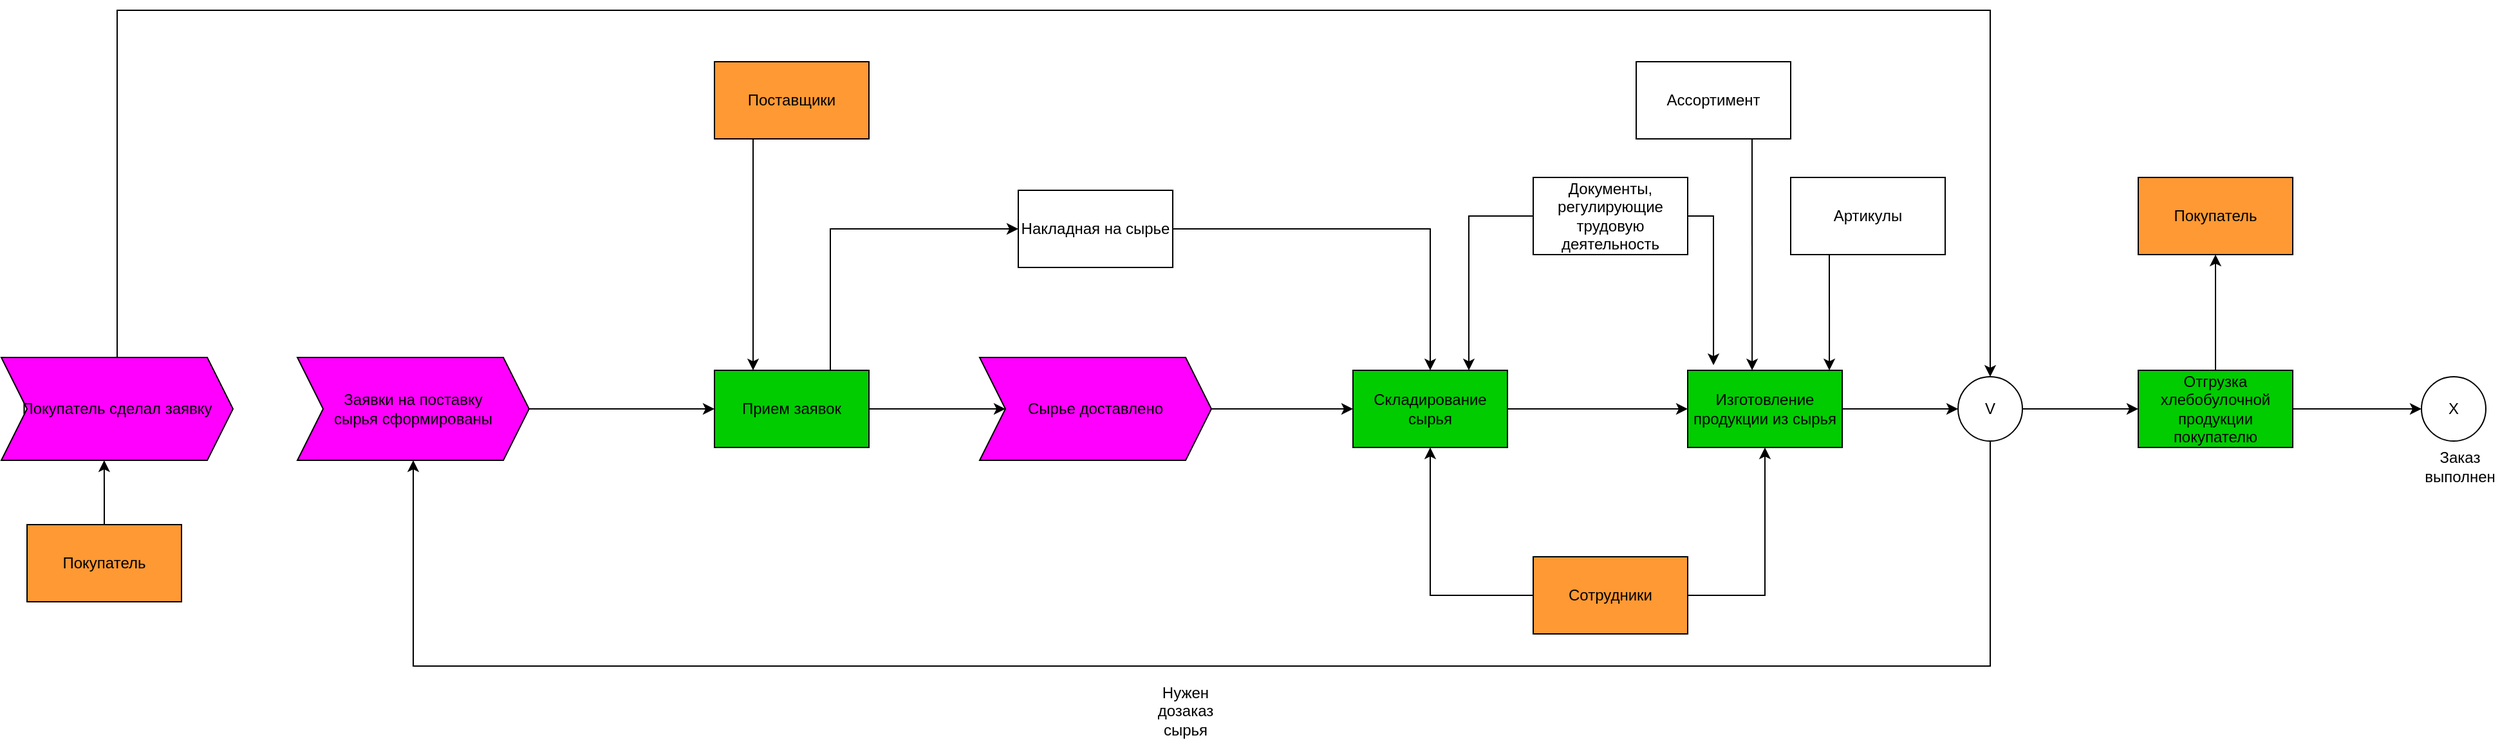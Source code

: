 <mxfile version="18.1.1" type="device"><diagram id="QZHD-PezPt38cUj__epa" name="EPC"><mxGraphModel dx="2639" dy="2204" grid="1" gridSize="10" guides="1" tooltips="1" connect="1" arrows="1" fold="1" page="1" pageScale="1" pageWidth="827" pageHeight="1169" math="0" shadow="0"><root><mxCell id="0"/><mxCell id="1" parent="0"/><mxCell id="Ni9cF-5x-ASoXgRLSQDU-1" style="edgeStyle=orthogonalEdgeStyle;rounded=0;orthogonalLoop=1;jettySize=auto;html=1;entryX=0;entryY=0.5;entryDx=0;entryDy=0;" parent="1" source="Ni9cF-5x-ASoXgRLSQDU-2" target="Ni9cF-5x-ASoXgRLSQDU-4" edge="1"><mxGeometry relative="1" as="geometry"><mxPoint x="300" y="200" as="targetPoint"/></mxGeometry></mxCell><mxCell id="Ni9cF-5x-ASoXgRLSQDU-2" value="Заявки на поставку&lt;br&gt;сырья&amp;nbsp;сформированы" style="shape=step;perimeter=stepPerimeter;whiteSpace=wrap;html=1;fixedSize=1;fillColor=#FF00FF;" parent="1" vertex="1"><mxGeometry x="30" y="170" width="180" height="80" as="geometry"/></mxCell><mxCell id="Ni9cF-5x-ASoXgRLSQDU-15" value="" style="edgeStyle=orthogonalEdgeStyle;rounded=0;orthogonalLoop=1;jettySize=auto;html=1;entryX=0;entryY=0.5;entryDx=0;entryDy=0;" parent="1" source="Ni9cF-5x-ASoXgRLSQDU-4" target="Ni9cF-5x-ASoXgRLSQDU-16" edge="1"><mxGeometry relative="1" as="geometry"><mxPoint x="554" y="210" as="targetPoint"/></mxGeometry></mxCell><mxCell id="kdt4EzzlBTVJT8NsY9yF-2" style="edgeStyle=orthogonalEdgeStyle;rounded=0;orthogonalLoop=1;jettySize=auto;html=1;exitX=0.75;exitY=0;exitDx=0;exitDy=0;entryX=0;entryY=0.5;entryDx=0;entryDy=0;" edge="1" parent="1" source="Ni9cF-5x-ASoXgRLSQDU-4" target="kdt4EzzlBTVJT8NsY9yF-1"><mxGeometry relative="1" as="geometry"/></mxCell><mxCell id="Ni9cF-5x-ASoXgRLSQDU-4" value="Прием заявок" style="rounded=0;whiteSpace=wrap;html=1;fillColor=#00CC00;" parent="1" vertex="1"><mxGeometry x="354" y="180" width="120" height="60" as="geometry"/></mxCell><mxCell id="kdt4EzzlBTVJT8NsY9yF-4" style="edgeStyle=orthogonalEdgeStyle;rounded=0;orthogonalLoop=1;jettySize=auto;html=1;exitX=0.25;exitY=1;exitDx=0;exitDy=0;entryX=0.25;entryY=0;entryDx=0;entryDy=0;" edge="1" parent="1" source="Ni9cF-5x-ASoXgRLSQDU-7" target="Ni9cF-5x-ASoXgRLSQDU-4"><mxGeometry relative="1" as="geometry"/></mxCell><mxCell id="Ni9cF-5x-ASoXgRLSQDU-7" value="Поставщики" style="rounded=0;whiteSpace=wrap;html=1;fillColor=#FF9933;" parent="1" vertex="1"><mxGeometry x="354" y="-60" width="120" height="60" as="geometry"/></mxCell><mxCell id="Ni9cF-5x-ASoXgRLSQDU-18" style="edgeStyle=orthogonalEdgeStyle;rounded=0;orthogonalLoop=1;jettySize=auto;html=1;entryX=0;entryY=0.5;entryDx=0;entryDy=0;" parent="1" source="Ni9cF-5x-ASoXgRLSQDU-16" target="Ni9cF-5x-ASoXgRLSQDU-17" edge="1"><mxGeometry relative="1" as="geometry"/></mxCell><mxCell id="Ni9cF-5x-ASoXgRLSQDU-16" value="Сырье&amp;nbsp;доставлено" style="shape=step;perimeter=stepPerimeter;whiteSpace=wrap;html=1;fixedSize=1;fillColor=#FF00FF;" parent="1" vertex="1"><mxGeometry x="560" y="170" width="180" height="80" as="geometry"/></mxCell><mxCell id="Ni9cF-5x-ASoXgRLSQDU-22" style="edgeStyle=orthogonalEdgeStyle;rounded=0;orthogonalLoop=1;jettySize=auto;html=1;entryX=0;entryY=0.5;entryDx=0;entryDy=0;" parent="1" source="Ni9cF-5x-ASoXgRLSQDU-17" edge="1"><mxGeometry relative="1" as="geometry"><mxPoint x="1110" y="210" as="targetPoint"/></mxGeometry></mxCell><mxCell id="Ni9cF-5x-ASoXgRLSQDU-17" value="Складирование сырья" style="rounded=0;whiteSpace=wrap;html=1;fillColor=#00CC00;" parent="1" vertex="1"><mxGeometry x="850" y="180" width="120" height="60" as="geometry"/></mxCell><mxCell id="kdt4EzzlBTVJT8NsY9yF-16" style="edgeStyle=orthogonalEdgeStyle;rounded=0;orthogonalLoop=1;jettySize=auto;html=1;exitX=1;exitY=0.5;exitDx=0;exitDy=0;entryX=0;entryY=0.5;entryDx=0;entryDy=0;" edge="1" parent="1" source="Ni9cF-5x-ASoXgRLSQDU-23" target="kdt4EzzlBTVJT8NsY9yF-15"><mxGeometry relative="1" as="geometry"/></mxCell><mxCell id="Ni9cF-5x-ASoXgRLSQDU-23" value="Изготовление продукции из сырья" style="rounded=0;whiteSpace=wrap;html=1;fillColor=#00CC00;" parent="1" vertex="1"><mxGeometry x="1110" y="180" width="120" height="60" as="geometry"/></mxCell><mxCell id="kdt4EzzlBTVJT8NsY9yF-23" style="edgeStyle=orthogonalEdgeStyle;rounded=0;orthogonalLoop=1;jettySize=auto;html=1;exitX=1;exitY=0.5;exitDx=0;exitDy=0;entryX=0;entryY=0.5;entryDx=0;entryDy=0;" edge="1" parent="1" source="Ni9cF-5x-ASoXgRLSQDU-29" target="kdt4EzzlBTVJT8NsY9yF-21"><mxGeometry relative="1" as="geometry"/></mxCell><mxCell id="kdt4EzzlBTVJT8NsY9yF-26" style="edgeStyle=orthogonalEdgeStyle;rounded=0;orthogonalLoop=1;jettySize=auto;html=1;exitX=0.5;exitY=0;exitDx=0;exitDy=0;" edge="1" parent="1" source="Ni9cF-5x-ASoXgRLSQDU-29" target="kdt4EzzlBTVJT8NsY9yF-25"><mxGeometry relative="1" as="geometry"/></mxCell><mxCell id="Ni9cF-5x-ASoXgRLSQDU-29" value="Отгрузка хлебобулочной продукции покупателю" style="rounded=0;whiteSpace=wrap;html=1;fillColor=#00CC00;" parent="1" vertex="1"><mxGeometry x="1460" y="180" width="120" height="60" as="geometry"/></mxCell><mxCell id="kdt4EzzlBTVJT8NsY9yF-3" style="edgeStyle=orthogonalEdgeStyle;rounded=0;orthogonalLoop=1;jettySize=auto;html=1;exitX=1;exitY=0.5;exitDx=0;exitDy=0;" edge="1" parent="1" source="kdt4EzzlBTVJT8NsY9yF-1" target="Ni9cF-5x-ASoXgRLSQDU-17"><mxGeometry relative="1" as="geometry"/></mxCell><mxCell id="kdt4EzzlBTVJT8NsY9yF-1" value="Накладная на сырье" style="rounded=0;whiteSpace=wrap;html=1;" vertex="1" parent="1"><mxGeometry x="590" y="40" width="120" height="60" as="geometry"/></mxCell><mxCell id="kdt4EzzlBTVJT8NsY9yF-6" style="edgeStyle=orthogonalEdgeStyle;rounded=0;orthogonalLoop=1;jettySize=auto;html=1;exitX=0;exitY=0.5;exitDx=0;exitDy=0;entryX=0.5;entryY=1;entryDx=0;entryDy=0;" edge="1" parent="1" source="kdt4EzzlBTVJT8NsY9yF-5" target="Ni9cF-5x-ASoXgRLSQDU-17"><mxGeometry relative="1" as="geometry"><mxPoint x="910" y="250" as="targetPoint"/></mxGeometry></mxCell><mxCell id="kdt4EzzlBTVJT8NsY9yF-7" style="edgeStyle=orthogonalEdgeStyle;rounded=0;orthogonalLoop=1;jettySize=auto;html=1;exitX=1;exitY=0.5;exitDx=0;exitDy=0;" edge="1" parent="1" source="kdt4EzzlBTVJT8NsY9yF-5" target="Ni9cF-5x-ASoXgRLSQDU-23"><mxGeometry relative="1" as="geometry"/></mxCell><mxCell id="kdt4EzzlBTVJT8NsY9yF-5" value="Сотрудники" style="rounded=0;whiteSpace=wrap;html=1;fillColor=#FF9933;" vertex="1" parent="1"><mxGeometry x="990" y="325" width="120" height="60" as="geometry"/></mxCell><mxCell id="kdt4EzzlBTVJT8NsY9yF-14" style="edgeStyle=orthogonalEdgeStyle;rounded=0;orthogonalLoop=1;jettySize=auto;html=1;exitX=0.25;exitY=1;exitDx=0;exitDy=0;entryX=0.917;entryY=0;entryDx=0;entryDy=0;entryPerimeter=0;" edge="1" parent="1" source="kdt4EzzlBTVJT8NsY9yF-8" target="Ni9cF-5x-ASoXgRLSQDU-23"><mxGeometry relative="1" as="geometry"/></mxCell><mxCell id="kdt4EzzlBTVJT8NsY9yF-8" value="Артикулы" style="rounded=0;whiteSpace=wrap;html=1;" vertex="1" parent="1"><mxGeometry x="1190" y="30" width="120" height="60" as="geometry"/></mxCell><mxCell id="kdt4EzzlBTVJT8NsY9yF-13" style="edgeStyle=orthogonalEdgeStyle;rounded=0;orthogonalLoop=1;jettySize=auto;html=1;exitX=0.75;exitY=1;exitDx=0;exitDy=0;entryX=0.417;entryY=0;entryDx=0;entryDy=0;entryPerimeter=0;" edge="1" parent="1" source="kdt4EzzlBTVJT8NsY9yF-9" target="Ni9cF-5x-ASoXgRLSQDU-23"><mxGeometry relative="1" as="geometry"/></mxCell><mxCell id="kdt4EzzlBTVJT8NsY9yF-9" value="&lt;div&gt;Ассортимент&lt;/div&gt;" style="rounded=0;whiteSpace=wrap;html=1;" vertex="1" parent="1"><mxGeometry x="1070" y="-60" width="120" height="60" as="geometry"/></mxCell><mxCell id="kdt4EzzlBTVJT8NsY9yF-11" style="edgeStyle=orthogonalEdgeStyle;rounded=0;orthogonalLoop=1;jettySize=auto;html=1;exitX=0;exitY=0.5;exitDx=0;exitDy=0;entryX=0.75;entryY=0;entryDx=0;entryDy=0;" edge="1" parent="1" source="kdt4EzzlBTVJT8NsY9yF-10" target="Ni9cF-5x-ASoXgRLSQDU-17"><mxGeometry relative="1" as="geometry"/></mxCell><mxCell id="kdt4EzzlBTVJT8NsY9yF-12" style="edgeStyle=orthogonalEdgeStyle;rounded=0;orthogonalLoop=1;jettySize=auto;html=1;exitX=1;exitY=0.5;exitDx=0;exitDy=0;entryX=0.167;entryY=-0.067;entryDx=0;entryDy=0;entryPerimeter=0;" edge="1" parent="1" source="kdt4EzzlBTVJT8NsY9yF-10" target="Ni9cF-5x-ASoXgRLSQDU-23"><mxGeometry relative="1" as="geometry"/></mxCell><mxCell id="kdt4EzzlBTVJT8NsY9yF-10" value="Документы, регулирующие трудовую деятельность" style="rounded=0;whiteSpace=wrap;html=1;" vertex="1" parent="1"><mxGeometry x="990" y="30" width="120" height="60" as="geometry"/></mxCell><mxCell id="kdt4EzzlBTVJT8NsY9yF-17" style="edgeStyle=orthogonalEdgeStyle;rounded=0;orthogonalLoop=1;jettySize=auto;html=1;exitX=0.5;exitY=1;exitDx=0;exitDy=0;entryX=0.5;entryY=1;entryDx=0;entryDy=0;" edge="1" parent="1" source="kdt4EzzlBTVJT8NsY9yF-15" target="Ni9cF-5x-ASoXgRLSQDU-2"><mxGeometry relative="1" as="geometry"><Array as="points"><mxPoint x="1345" y="410"/><mxPoint x="120" y="410"/></Array></mxGeometry></mxCell><mxCell id="kdt4EzzlBTVJT8NsY9yF-22" style="edgeStyle=orthogonalEdgeStyle;rounded=0;orthogonalLoop=1;jettySize=auto;html=1;exitX=1;exitY=0.5;exitDx=0;exitDy=0;" edge="1" parent="1" source="kdt4EzzlBTVJT8NsY9yF-15" target="Ni9cF-5x-ASoXgRLSQDU-29"><mxGeometry relative="1" as="geometry"/></mxCell><mxCell id="kdt4EzzlBTVJT8NsY9yF-15" value="V" style="ellipse;whiteSpace=wrap;html=1;aspect=fixed;" vertex="1" parent="1"><mxGeometry x="1320" y="185" width="50" height="50" as="geometry"/></mxCell><mxCell id="kdt4EzzlBTVJT8NsY9yF-18" value="Нужен дозаказ сырья" style="text;html=1;strokeColor=none;fillColor=none;align=center;verticalAlign=middle;whiteSpace=wrap;rounded=0;" vertex="1" parent="1"><mxGeometry x="690" y="430" width="60" height="30" as="geometry"/></mxCell><mxCell id="kdt4EzzlBTVJT8NsY9yF-29" style="edgeStyle=orthogonalEdgeStyle;rounded=0;orthogonalLoop=1;jettySize=auto;html=1;exitX=0.5;exitY=0;exitDx=0;exitDy=0;entryX=0.5;entryY=0;entryDx=0;entryDy=0;" edge="1" parent="1" source="kdt4EzzlBTVJT8NsY9yF-19" target="kdt4EzzlBTVJT8NsY9yF-15"><mxGeometry relative="1" as="geometry"><Array as="points"><mxPoint x="-110" y="-100"/><mxPoint x="1345" y="-100"/></Array></mxGeometry></mxCell><mxCell id="kdt4EzzlBTVJT8NsY9yF-19" value="Покупатель сделал заявку" style="shape=step;perimeter=stepPerimeter;whiteSpace=wrap;html=1;fixedSize=1;fillColor=#FF00FF;" vertex="1" parent="1"><mxGeometry x="-200" y="170" width="180" height="80" as="geometry"/></mxCell><mxCell id="kdt4EzzlBTVJT8NsY9yF-21" value="Х" style="ellipse;whiteSpace=wrap;html=1;aspect=fixed;" vertex="1" parent="1"><mxGeometry x="1680" y="185" width="50" height="50" as="geometry"/></mxCell><mxCell id="kdt4EzzlBTVJT8NsY9yF-24" value="Заказ выполнен" style="text;html=1;strokeColor=none;fillColor=none;align=center;verticalAlign=middle;whiteSpace=wrap;rounded=0;" vertex="1" parent="1"><mxGeometry x="1680" y="240" width="60" height="30" as="geometry"/></mxCell><mxCell id="kdt4EzzlBTVJT8NsY9yF-25" value="Покупатель" style="rounded=0;whiteSpace=wrap;html=1;fillColor=#FF9933;" vertex="1" parent="1"><mxGeometry x="1460" y="30" width="120" height="60" as="geometry"/></mxCell><mxCell id="kdt4EzzlBTVJT8NsY9yF-28" style="edgeStyle=orthogonalEdgeStyle;rounded=0;orthogonalLoop=1;jettySize=auto;html=1;exitX=0.5;exitY=0;exitDx=0;exitDy=0;entryX=0.444;entryY=1;entryDx=0;entryDy=0;entryPerimeter=0;" edge="1" parent="1" source="kdt4EzzlBTVJT8NsY9yF-27" target="kdt4EzzlBTVJT8NsY9yF-19"><mxGeometry relative="1" as="geometry"><mxPoint x="-120" y="260" as="targetPoint"/></mxGeometry></mxCell><mxCell id="kdt4EzzlBTVJT8NsY9yF-27" value="Покупатель" style="rounded=0;whiteSpace=wrap;html=1;fillColor=#FF9933;" vertex="1" parent="1"><mxGeometry x="-180" y="300" width="120" height="60" as="geometry"/></mxCell></root></mxGraphModel></diagram></mxfile>